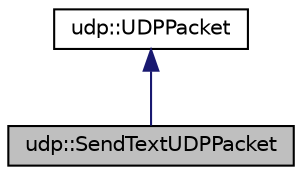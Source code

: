 digraph "udp::SendTextUDPPacket"
{
 // LATEX_PDF_SIZE
  edge [fontname="Helvetica",fontsize="10",labelfontname="Helvetica",labelfontsize="10"];
  node [fontname="Helvetica",fontsize="10",shape=record];
  Node1 [label="udp::SendTextUDPPacket",height=0.2,width=0.4,color="black", fillcolor="grey75", style="filled", fontcolor="black",tooltip=" "];
  Node2 -> Node1 [dir="back",color="midnightblue",fontsize="10",style="solid",fontname="Helvetica"];
  Node2 [label="udp::UDPPacket",height=0.2,width=0.4,color="black", fillcolor="white", style="filled",URL="$structudp_1_1UDPPacket.html",tooltip=" "];
}
